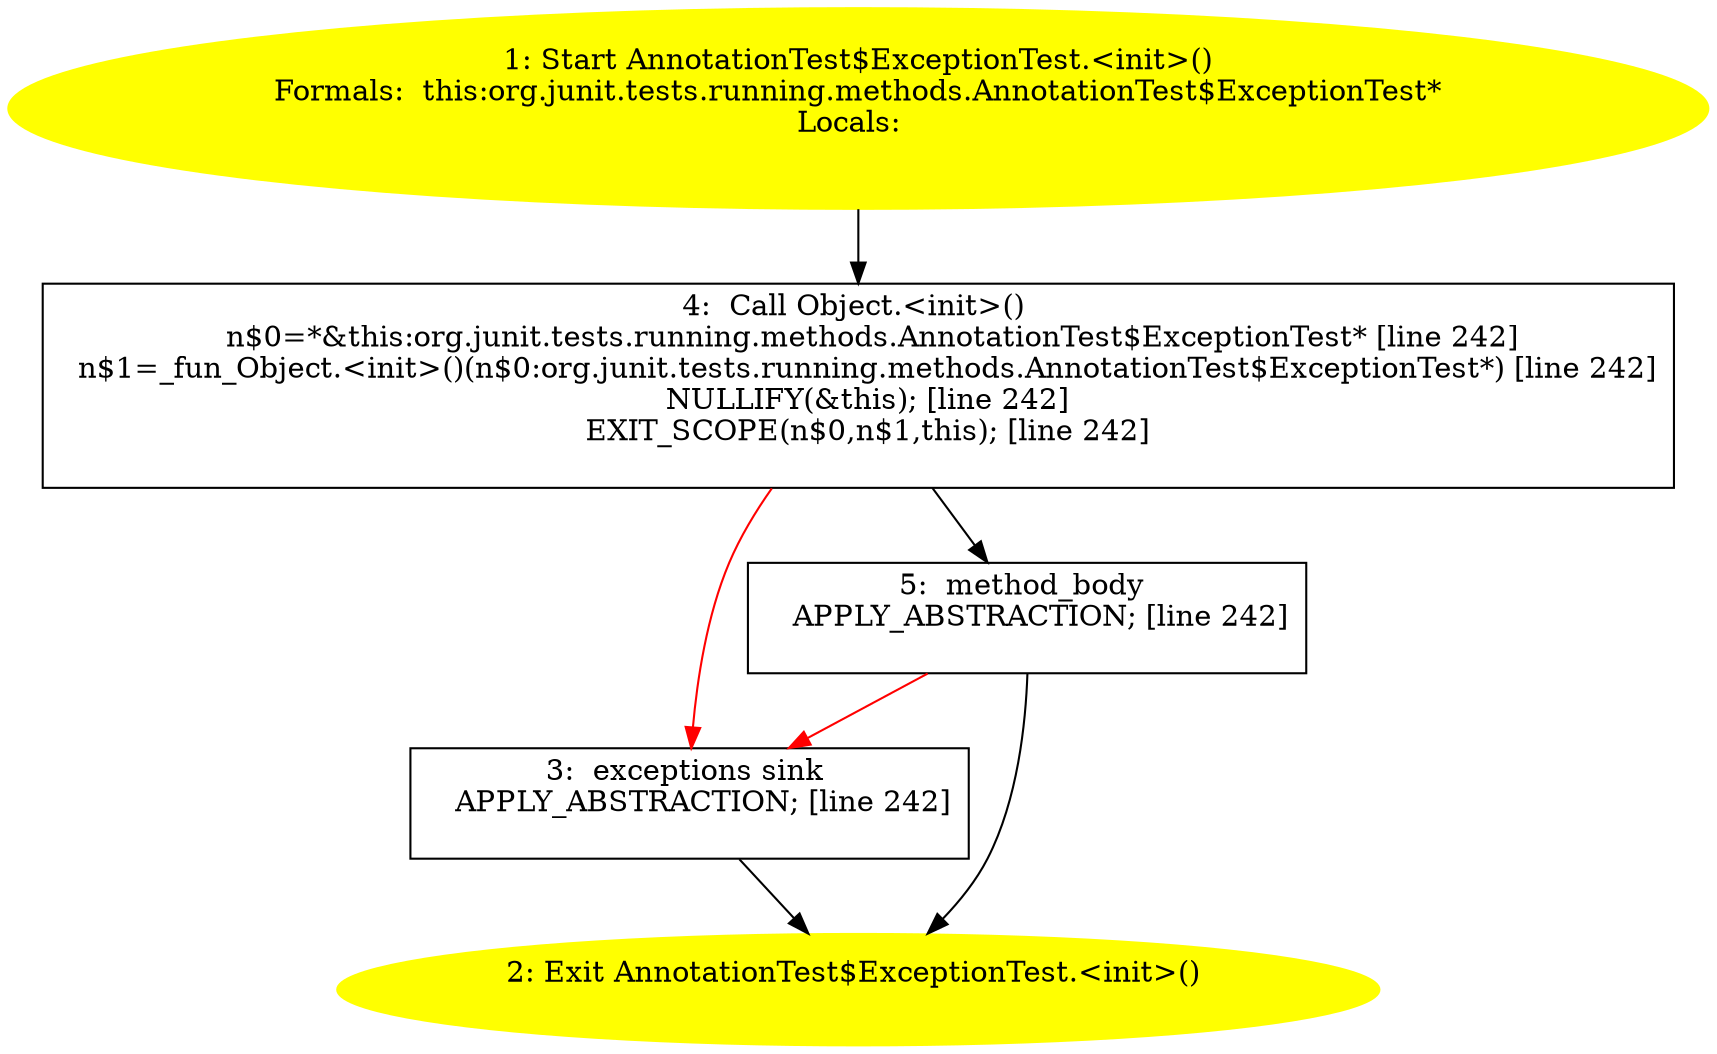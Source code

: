 /* @generated */
digraph cfg {
"org.junit.tests.running.methods.AnnotationTest$ExceptionTest.<init>().11c0e97fd3c4e97860f46c604bd73f21_1" [label="1: Start AnnotationTest$ExceptionTest.<init>()\nFormals:  this:org.junit.tests.running.methods.AnnotationTest$ExceptionTest*\nLocals:  \n  " color=yellow style=filled]
	

	 "org.junit.tests.running.methods.AnnotationTest$ExceptionTest.<init>().11c0e97fd3c4e97860f46c604bd73f21_1" -> "org.junit.tests.running.methods.AnnotationTest$ExceptionTest.<init>().11c0e97fd3c4e97860f46c604bd73f21_4" ;
"org.junit.tests.running.methods.AnnotationTest$ExceptionTest.<init>().11c0e97fd3c4e97860f46c604bd73f21_2" [label="2: Exit AnnotationTest$ExceptionTest.<init>() \n  " color=yellow style=filled]
	

"org.junit.tests.running.methods.AnnotationTest$ExceptionTest.<init>().11c0e97fd3c4e97860f46c604bd73f21_3" [label="3:  exceptions sink \n   APPLY_ABSTRACTION; [line 242]\n " shape="box"]
	

	 "org.junit.tests.running.methods.AnnotationTest$ExceptionTest.<init>().11c0e97fd3c4e97860f46c604bd73f21_3" -> "org.junit.tests.running.methods.AnnotationTest$ExceptionTest.<init>().11c0e97fd3c4e97860f46c604bd73f21_2" ;
"org.junit.tests.running.methods.AnnotationTest$ExceptionTest.<init>().11c0e97fd3c4e97860f46c604bd73f21_4" [label="4:  Call Object.<init>() \n   n$0=*&this:org.junit.tests.running.methods.AnnotationTest$ExceptionTest* [line 242]\n  n$1=_fun_Object.<init>()(n$0:org.junit.tests.running.methods.AnnotationTest$ExceptionTest*) [line 242]\n  NULLIFY(&this); [line 242]\n  EXIT_SCOPE(n$0,n$1,this); [line 242]\n " shape="box"]
	

	 "org.junit.tests.running.methods.AnnotationTest$ExceptionTest.<init>().11c0e97fd3c4e97860f46c604bd73f21_4" -> "org.junit.tests.running.methods.AnnotationTest$ExceptionTest.<init>().11c0e97fd3c4e97860f46c604bd73f21_5" ;
	 "org.junit.tests.running.methods.AnnotationTest$ExceptionTest.<init>().11c0e97fd3c4e97860f46c604bd73f21_4" -> "org.junit.tests.running.methods.AnnotationTest$ExceptionTest.<init>().11c0e97fd3c4e97860f46c604bd73f21_3" [color="red" ];
"org.junit.tests.running.methods.AnnotationTest$ExceptionTest.<init>().11c0e97fd3c4e97860f46c604bd73f21_5" [label="5:  method_body \n   APPLY_ABSTRACTION; [line 242]\n " shape="box"]
	

	 "org.junit.tests.running.methods.AnnotationTest$ExceptionTest.<init>().11c0e97fd3c4e97860f46c604bd73f21_5" -> "org.junit.tests.running.methods.AnnotationTest$ExceptionTest.<init>().11c0e97fd3c4e97860f46c604bd73f21_2" ;
	 "org.junit.tests.running.methods.AnnotationTest$ExceptionTest.<init>().11c0e97fd3c4e97860f46c604bd73f21_5" -> "org.junit.tests.running.methods.AnnotationTest$ExceptionTest.<init>().11c0e97fd3c4e97860f46c604bd73f21_3" [color="red" ];
}
